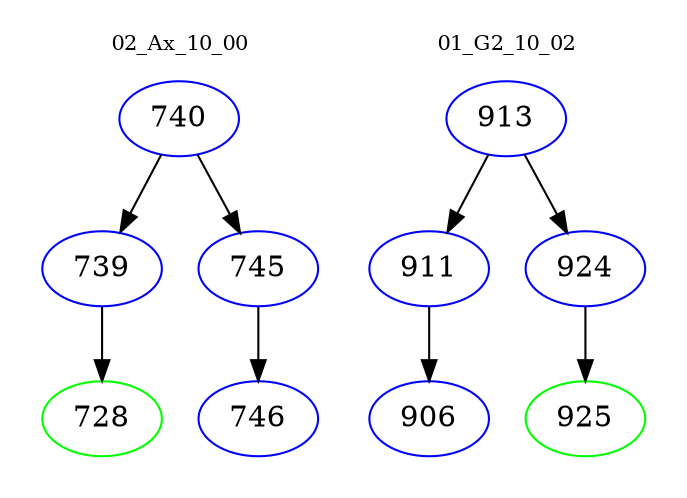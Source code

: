 digraph{
subgraph cluster_0 {
color = white
label = "02_Ax_10_00";
fontsize=10;
T0_740 [label="740", color="blue"]
T0_740 -> T0_739 [color="black"]
T0_739 [label="739", color="blue"]
T0_739 -> T0_728 [color="black"]
T0_728 [label="728", color="green"]
T0_740 -> T0_745 [color="black"]
T0_745 [label="745", color="blue"]
T0_745 -> T0_746 [color="black"]
T0_746 [label="746", color="blue"]
}
subgraph cluster_1 {
color = white
label = "01_G2_10_02";
fontsize=10;
T1_913 [label="913", color="blue"]
T1_913 -> T1_911 [color="black"]
T1_911 [label="911", color="blue"]
T1_911 -> T1_906 [color="black"]
T1_906 [label="906", color="blue"]
T1_913 -> T1_924 [color="black"]
T1_924 [label="924", color="blue"]
T1_924 -> T1_925 [color="black"]
T1_925 [label="925", color="green"]
}
}
